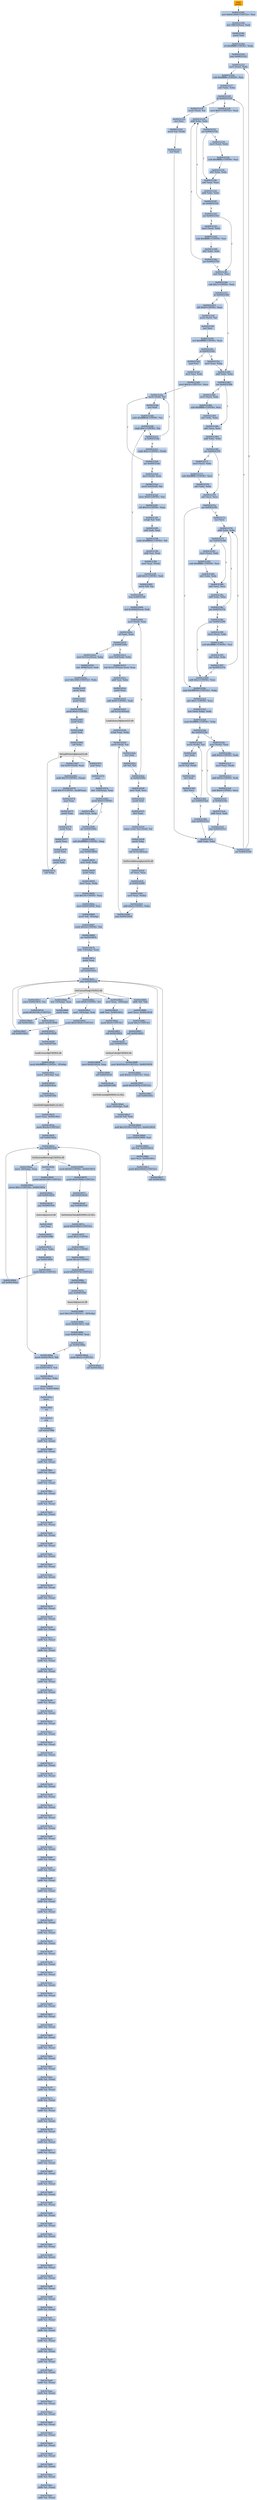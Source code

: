 digraph G {
node[shape=rectangle,style=filled,fillcolor=lightsteelblue,color=lightsteelblue]
bgcolor="transparent"
a0x00432300pusha_[label="start\npusha ",color="lightgrey",fillcolor="orange"];
a0x00432301movl_0x412000UINT32_esi[label="0x00432301\nmovl $0x412000<UINT32>, %esi"];
a0x00432306leal__69632esi__edi[label="0x00432306\nleal -69632(%esi), %edi"];
a0x0043230cpushl_edi[label="0x0043230c\npushl %edi"];
a0x0043230dorl_0xffffffffUINT8_ebp[label="0x0043230d\norl $0xffffffff<UINT8>, %ebp"];
a0x00432310jmp_0x00432322[label="0x00432310\njmp 0x00432322"];
a0x00432322movl_esi__ebx[label="0x00432322\nmovl (%esi), %ebx"];
a0x00432324subl_0xfffffffcUINT8_esi[label="0x00432324\nsubl $0xfffffffc<UINT8>, %esi"];
a0x00432327adcl_ebx_ebx[label="0x00432327\nadcl %ebx, %ebx"];
a0x00432329jb_0x00432318[label="0x00432329\njb 0x00432318"];
a0x00432318movb_esi__al[label="0x00432318\nmovb (%esi), %al"];
a0x0043231aincl_esi[label="0x0043231a\nincl %esi"];
a0x0043231bmovb_al_edi_[label="0x0043231b\nmovb %al, (%edi)"];
a0x0043231dincl_edi[label="0x0043231d\nincl %edi"];
a0x0043231eaddl_ebx_ebx[label="0x0043231e\naddl %ebx, %ebx"];
a0x00432320jne_0x00432329[label="0x00432320\njne 0x00432329"];
a0x0043232bmovl_0x1UINT32_eax[label="0x0043232b\nmovl $0x1<UINT32>, %eax"];
a0x00432330addl_ebx_ebx[label="0x00432330\naddl %ebx, %ebx"];
a0x00432332jne_0x0043233b[label="0x00432332\njne 0x0043233b"];
a0x0043233badcl_eax_eax[label="0x0043233b\nadcl %eax, %eax"];
a0x0043233daddl_ebx_ebx[label="0x0043233d\naddl %ebx, %ebx"];
a0x0043233fjae_0x00432330[label="0x0043233f\njae 0x00432330"];
a0x00432341jne_0x0043234c[label="0x00432341\njne 0x0043234c"];
a0x0043234cxorl_ecx_ecx[label="0x0043234c\nxorl %ecx, %ecx"];
a0x0043234esubl_0x3UINT8_eax[label="0x0043234e\nsubl $0x3<UINT8>, %eax"];
a0x00432351jb_0x00432360[label="0x00432351\njb 0x00432360"];
a0x00432360addl_ebx_ebx[label="0x00432360\naddl %ebx, %ebx"];
a0x00432362jne_0x0043236b[label="0x00432362\njne 0x0043236b"];
a0x0043236badcl_ecx_ecx[label="0x0043236b\nadcl %ecx, %ecx"];
a0x0043236daddl_ebx_ebx[label="0x0043236d\naddl %ebx, %ebx"];
a0x0043236fjne_0x00432378[label="0x0043236f\njne 0x00432378"];
a0x00432378adcl_ecx_ecx[label="0x00432378\nadcl %ecx, %ecx"];
a0x0043237ajne_0x0043239c[label="0x0043237a\njne 0x0043239c"];
a0x0043237cincl_ecx[label="0x0043237c\nincl %ecx"];
a0x0043237daddl_ebx_ebx[label="0x0043237d\naddl %ebx, %ebx"];
a0x0043237fjne_0x00432388[label="0x0043237f\njne 0x00432388"];
a0x00432388adcl_ecx_ecx[label="0x00432388\nadcl %ecx, %ecx"];
a0x0043238aaddl_ebx_ebx[label="0x0043238a\naddl %ebx, %ebx"];
a0x0043238cjae_0x0043237d[label="0x0043238c\njae 0x0043237d"];
a0x0043238ejne_0x00432399[label="0x0043238e\njne 0x00432399"];
a0x00432399addl_0x2UINT8_ecx[label="0x00432399\naddl $0x2<UINT8>, %ecx"];
a0x0043239ccmpl_0xfffff300UINT32_ebp[label="0x0043239c\ncmpl $0xfffff300<UINT32>, %ebp"];
a0x004323a2adcl_0x1UINT8_ecx[label="0x004323a2\nadcl $0x1<UINT8>, %ecx"];
a0x004323a5leal_ediebp__edx[label="0x004323a5\nleal (%edi,%ebp), %edx"];
a0x004323a8cmpl_0xfffffffcUINT8_ebp[label="0x004323a8\ncmpl $0xfffffffc<UINT8>, %ebp"];
a0x004323abjbe_0x004323bc[label="0x004323ab\njbe 0x004323bc"];
a0x004323admovb_edx__al[label="0x004323ad\nmovb (%edx), %al"];
a0x004323afincl_edx[label="0x004323af\nincl %edx"];
a0x004323b0movb_al_edi_[label="0x004323b0\nmovb %al, (%edi)"];
a0x004323b2incl_edi[label="0x004323b2\nincl %edi"];
a0x004323b3decl_ecx[label="0x004323b3\ndecl %ecx"];
a0x004323b4jne_0x004323ad[label="0x004323b4\njne 0x004323ad"];
a0x004323b6jmp_0x0043231e[label="0x004323b6\njmp 0x0043231e"];
a0x00432353shll_0x8UINT8_eax[label="0x00432353\nshll $0x8<UINT8>, %eax"];
a0x00432356movb_esi__al[label="0x00432356\nmovb (%esi), %al"];
a0x00432358incl_esi[label="0x00432358\nincl %esi"];
a0x00432359xorl_0xffffffffUINT8_eax[label="0x00432359\nxorl $0xffffffff<UINT8>, %eax"];
a0x0043235cje_0x004323d2[label="0x0043235c\nje 0x004323d2"];
a0x0043235emovl_eax_ebp[label="0x0043235e\nmovl %eax, %ebp"];
a0x004323bcmovl_edx__eax[label="0x004323bc\nmovl (%edx), %eax"];
a0x004323beaddl_0x4UINT8_edx[label="0x004323be\naddl $0x4<UINT8>, %edx"];
a0x004323c1movl_eax_edi_[label="0x004323c1\nmovl %eax, (%edi)"];
a0x004323c3addl_0x4UINT8_edi[label="0x004323c3\naddl $0x4<UINT8>, %edi"];
a0x004323c6subl_0x4UINT8_ecx[label="0x004323c6\nsubl $0x4<UINT8>, %ecx"];
a0x004323c9ja_0x004323bc[label="0x004323c9\nja 0x004323bc"];
a0x004323cbaddl_ecx_edi[label="0x004323cb\naddl %ecx, %edi"];
a0x004323cdjmp_0x0043231e[label="0x004323cd\njmp 0x0043231e"];
a0x00432343movl_esi__ebx[label="0x00432343\nmovl (%esi), %ebx"];
a0x00432345subl_0xfffffffcUINT8_esi[label="0x00432345\nsubl $0xfffffffc<UINT8>, %esi"];
a0x00432348adcl_ebx_ebx[label="0x00432348\nadcl %ebx, %ebx"];
a0x0043234ajae_0x00432330[label="0x0043234a\njae 0x00432330"];
a0x00432334movl_esi__ebx[label="0x00432334\nmovl (%esi), %ebx"];
a0x00432336subl_0xfffffffcUINT8_esi[label="0x00432336\nsubl $0xfffffffc<UINT8>, %esi"];
a0x00432339adcl_ebx_ebx[label="0x00432339\nadcl %ebx, %ebx"];
a0x00432364movl_esi__ebx[label="0x00432364\nmovl (%esi), %ebx"];
a0x00432366subl_0xfffffffcUINT8_esi[label="0x00432366\nsubl $0xfffffffc<UINT8>, %esi"];
a0x00432369adcl_ebx_ebx[label="0x00432369\nadcl %ebx, %ebx"];
a0x00432371movl_esi__ebx[label="0x00432371\nmovl (%esi), %ebx"];
a0x00432373subl_0xfffffffcUINT8_esi[label="0x00432373\nsubl $0xfffffffc<UINT8>, %esi"];
a0x00432376adcl_ebx_ebx[label="0x00432376\nadcl %ebx, %ebx"];
a0x00432381movl_esi__ebx[label="0x00432381\nmovl (%esi), %ebx"];
a0x00432383subl_0xfffffffcUINT8_esi[label="0x00432383\nsubl $0xfffffffc<UINT8>, %esi"];
a0x00432386adcl_ebx_ebx[label="0x00432386\nadcl %ebx, %ebx"];
a0x00432390movl_esi__ebx[label="0x00432390\nmovl (%esi), %ebx"];
a0x00432392subl_0xfffffffcUINT8_esi[label="0x00432392\nsubl $0xfffffffc<UINT8>, %esi"];
a0x00432395adcl_ebx_ebx[label="0x00432395\nadcl %ebx, %ebx"];
a0x00432397jae_0x0043237d[label="0x00432397\njae 0x0043237d"];
a0x004323d2popl_esi[label="0x004323d2\npopl %esi"];
a0x004323d3movl_esi_edi[label="0x004323d3\nmovl %esi, %edi"];
a0x004323d5movl_0x2eUINT32_ecx[label="0x004323d5\nmovl $0x2e<UINT32>, %ecx"];
a0x004323damovb_edi__al[label="0x004323da\nmovb (%edi), %al"];
a0x004323dcincl_edi[label="0x004323dc\nincl %edi"];
a0x004323ddsubb_0xffffffe8UINT8_al[label="0x004323dd\nsubb $0xffffffe8<UINT8>, %al"];
a0x004323dfcmpb_0x1UINT8_al[label="0x004323df\ncmpb $0x1<UINT8>, %al"];
a0x004323e1ja_0x004323da[label="0x004323e1\nja 0x004323da"];
a0x004323e3cmpb_0x1UINT8_edi_[label="0x004323e3\ncmpb $0x1<UINT8>, (%edi)"];
a0x004323e6jne_0x004323da[label="0x004323e6\njne 0x004323da"];
a0x004323e8movl_edi__eax[label="0x004323e8\nmovl (%edi), %eax"];
a0x004323eamovb_0x4edi__bl[label="0x004323ea\nmovb 0x4(%edi), %bl"];
a0x004323edshrw_0x8UINT8_ax[label="0x004323ed\nshrw $0x8<UINT8>, %ax"];
a0x004323f1roll_0x10UINT8_eax[label="0x004323f1\nroll $0x10<UINT8>, %eax"];
a0x004323f4xchgb_al_ah[label="0x004323f4\nxchgb %al, %ah"];
a0x004323f6subl_edi_eax[label="0x004323f6\nsubl %edi, %eax"];
a0x004323f8subb_0xffffffe8UINT8_bl[label="0x004323f8\nsubb $0xffffffe8<UINT8>, %bl"];
a0x004323fbaddl_esi_eax[label="0x004323fb\naddl %esi, %eax"];
a0x004323fdmovl_eax_edi_[label="0x004323fd\nmovl %eax, (%edi)"];
a0x004323ffaddl_0x5UINT8_edi[label="0x004323ff\naddl $0x5<UINT8>, %edi"];
a0x00432402movb_bl_al[label="0x00432402\nmovb %bl, %al"];
a0x00432404loop_0x004323df[label="0x00432404\nloop 0x004323df"];
a0x00432406leal_0x30000esi__edi[label="0x00432406\nleal 0x30000(%esi), %edi"];
a0x0043240cmovl_edi__eax[label="0x0043240c\nmovl (%edi), %eax"];
a0x0043240eorl_eax_eax[label="0x0043240e\norl %eax, %eax"];
a0x00432410je_0x0043244e[label="0x00432410\nje 0x0043244e"];
a0x00432412movl_0x4edi__ebx[label="0x00432412\nmovl 0x4(%edi), %ebx"];
a0x00432415leal_0x33c74eaxesi__eax[label="0x00432415\nleal 0x33c74(%eax,%esi), %eax"];
a0x0043241caddl_esi_ebx[label="0x0043241c\naddl %esi, %ebx"];
a0x0043241epushl_eax[label="0x0043241e\npushl %eax"];
a0x0043241faddl_0x8UINT8_edi[label="0x0043241f\naddl $0x8<UINT8>, %edi"];
a0x00432422call_0x33cc4esi_[label="0x00432422\ncall 0x33cc4(%esi)"];
LoadLibraryA_kernel32_dll[label="LoadLibraryA@kernel32.dll",color="lightgrey",fillcolor="lightgrey"];
a0x00432428xchgl_eax_ebp[label="0x00432428\nxchgl %eax, %ebp"];
a0x00432429movb_edi__al[label="0x00432429\nmovb (%edi), %al"];
a0x0043242bincl_edi[label="0x0043242b\nincl %edi"];
a0x0043242corb_al_al[label="0x0043242c\norb %al, %al"];
a0x0043242eje_0x0043240c[label="0x0043242e\nje 0x0043240c"];
a0x00432430movl_edi_ecx[label="0x00432430\nmovl %edi, %ecx"];
a0x00432432pushl_edi[label="0x00432432\npushl %edi"];
a0x00432433decl_eax[label="0x00432433\ndecl %eax"];
a0x00432434repnz_scasb_es_edi__al[label="0x00432434\nrepnz scasb %es:(%edi), %al"];
a0x00432436pushl_ebp[label="0x00432436\npushl %ebp"];
a0x00432437call_0x33cc8esi_[label="0x00432437\ncall 0x33cc8(%esi)"];
GetProcAddress_kernel32_dll[label="GetProcAddress@kernel32.dll",color="lightgrey",fillcolor="lightgrey"];
a0x0043243dorl_eax_eax[label="0x0043243d\norl %eax, %eax"];
a0x0043243fje_0x00432448[label="0x0043243f\nje 0x00432448"];
a0x00432441movl_eax_ebx_[label="0x00432441\nmovl %eax, (%ebx)"];
a0x00432443addl_0x4UINT8_ebx[label="0x00432443\naddl $0x4<UINT8>, %ebx"];
a0x00432446jmp_0x00432429[label="0x00432446\njmp 0x00432429"];
a0x0043244emovl_0x33cccesi__ebp[label="0x0043244e\nmovl 0x33ccc(%esi), %ebp"];
a0x00432454leal__4096esi__edi[label="0x00432454\nleal -4096(%esi), %edi"];
a0x0043245amovl_0x1000UINT32_ebx[label="0x0043245a\nmovl $0x1000<UINT32>, %ebx"];
a0x0043245fpushl_eax[label="0x0043245f\npushl %eax"];
a0x00432460pushl_esp[label="0x00432460\npushl %esp"];
a0x00432461pushl_0x4UINT8[label="0x00432461\npushl $0x4<UINT8>"];
a0x00432463pushl_ebx[label="0x00432463\npushl %ebx"];
a0x00432464pushl_edi[label="0x00432464\npushl %edi"];
a0x00432465call_ebp[label="0x00432465\ncall %ebp"];
VirtualProtect_kernel32_dll[label="VirtualProtect@kernel32.dll",color="lightgrey",fillcolor="lightgrey"];
a0x00432467leal_0x207edi__eax[label="0x00432467\nleal 0x207(%edi), %eax"];
a0x0043246dandb_0x7fUINT8_eax_[label="0x0043246d\nandb $0x7f<UINT8>, (%eax)"];
a0x00432470andb_0x7fUINT8_0x28eax_[label="0x00432470\nandb $0x7f<UINT8>, 0x28(%eax)"];
a0x00432474popl_eax[label="0x00432474\npopl %eax"];
a0x00432475pushl_eax[label="0x00432475\npushl %eax"];
a0x00432476pushl_esp[label="0x00432476\npushl %esp"];
a0x00432477pushl_eax[label="0x00432477\npushl %eax"];
a0x00432478pushl_ebx[label="0x00432478\npushl %ebx"];
a0x00432479pushl_edi[label="0x00432479\npushl %edi"];
a0x0043247acall_ebp[label="0x0043247a\ncall %ebp"];
a0x0043247cpopl_eax[label="0x0043247c\npopl %eax"];
a0x0043247dpopa_[label="0x0043247d\npopa "];
a0x0043247eleal__128esp__eax[label="0x0043247e\nleal -128(%esp), %eax"];
a0x00432482pushl_0x0UINT8[label="0x00432482\npushl $0x0<UINT8>"];
a0x00432484cmpl_eax_esp[label="0x00432484\ncmpl %eax, %esp"];
a0x00432486jne_0x00432482[label="0x00432486\njne 0x00432482"];
a0x00432488subl_0xffffff80UINT8_esp[label="0x00432488\nsubl $0xffffff80<UINT8>, %esp"];
a0x0043248bjmp_0x00418856[label="0x0043248b\njmp 0x00418856"];
a0x00418856movl_edi_edi[label="0x00418856\nmovl %edi, %edi"];
a0x00418858pushl_ebp[label="0x00418858\npushl %ebp"];
a0x00418859movl_esp_ebp[label="0x00418859\nmovl %esp, %ebp"];
a0x0041885bsubl_0x18UINT8_esp[label="0x0041885b\nsubl $0x18<UINT8>, %esp"];
a0x0041885emovl_0x00419000_esi[label="0x0041885e\nmovl 0x00419000, %esi"];
a0x00418864movb_dl__4ebp_[label="0x00418864\nmovb %dl, -4(%ebp)"];
a0x00418867testb_0x5dUINT8_al[label="0x00418867\ntestb $0x5d<UINT8>, %al"];
a0x00418869jne_0x0041887b[label="0x00418869\njne 0x0041887b"];
a0x0041887bleal__12ebp__eax[label="0x0041887b\nleal -12(%ebp), %eax"];
a0x0041887epushl_eax[label="0x0041887e\npushl %eax"];
a0x0041887fcall_0x00418d1c[label="0x0041887f\ncall 0x00418d1c"];
a0x00418d1cjmp_0x00401038[label="0x00418d1c\njmp 0x00401038"];
GetCursorPos_USER32_dll[label="GetCursorPos@USER32.dll",color="lightgrey",fillcolor="lightgrey"];
a0x00418884addb_bl_dh[label="0x00418884\naddb %bl, %dh"];
a0x00418886movl_ecx_0x00419018[label="0x00418886\nmovl %ecx, 0x00419018"];
a0x0041888cpushl_0x3UINT32[label="0x0041888c\npushl $0x3<UINT32>"];
a0x00418891call_0x00418d22[label="0x00418891\ncall 0x00418d22"];
a0x00418d22jmp_0x00401034[label="0x00418d22\njmp 0x00401034"];
GetSysColor_USER32_dll[label="GetSysColor@USER32.dll",color="lightgrey",fillcolor="lightgrey"];
a0x00418896movl_0x00419018_eax[label="0x00418896\nmovl 0x00419018, %eax"];
a0x0041889bcall_0x00418ce6[label="0x0041889b\ncall 0x00418ce6"];
a0x00418ce6jmp_0x00401008[label="0x00418ce6\njmp 0x00401008"];
GetTickCount_KERNEL32_DLL[label="GetTickCount@KERNEL32.DLL",color="lightgrey",fillcolor="lightgrey"];
a0x004188a0movl__16ebp__edi[label="0x004188a0\nmovl -16(%ebp), %edi"];
a0x004188a3movsbl_dl_edi[label="0x004188a3\nmovsbl %dl, %edi"];
a0x004188a6andl_0x1f5238UINT32_0x00419018[label="0x004188a6\nandl $0x1f5238<UINT32>, 0x00419018"];
a0x004188b0movl_0x00419000_esi[label="0x004188b0\nmovl 0x00419000, %esi"];
a0x004188b6orb_al_0x00419014[label="0x004188b6\norb %al, 0x00419014"];
a0x004188bcmovl_ecx_0x0041901c[label="0x004188bc\nmovl %ecx, 0x0041901c"];
a0x004188c2pushl_0x419020UINT32[label="0x004188c2\npushl $0x419020<UINT32>"];
a0x004188c7call_0x00418d1c[label="0x004188c7\ncall 0x00418d1c"];
a0x004188ccxorb_0x8UINT8_cl[label="0x004188cc\nxorb $0x8<UINT8>, %cl"];
a0x004188cfmovl__16ebp__edi[label="0x004188cf\nmovl -16(%ebp), %edi"];
a0x004188d2pushl_0x419028UINT32[label="0x004188d2\npushl $0x419028<UINT32>"];
a0x004188d7call_0x00418d1c[label="0x004188d7\ncall 0x00418d1c"];
a0x004188dcleal__12ebp__eax[label="0x004188dc\nleal -12(%ebp), %eax"];
a0x004188dfpushl_eax[label="0x004188df\npushl %eax"];
a0x004188e0call_0x00418d1c[label="0x004188e0\ncall 0x00418d1c"];
a0x004188e5movl_eax__20ebp_[label="0x004188e5\nmovl %eax, -20(%ebp)"];
a0x004188e8addl_esi_0x0041901c[label="0x004188e8\naddl %esi, 0x0041901c"];
a0x004188eepushl_0x9UINT32[label="0x004188ee\npushl $0x9<UINT32>"];
a0x004188f3call_0x00418d22[label="0x004188f3\ncall 0x00418d22"];
a0x004188f8movl_0x93dcc0UINT32_0x00419030[label="0x004188f8\nmovl $0x93dcc0<UINT32>, 0x00419030"];
a0x00418902andl_0x2ecUINT32_eax[label="0x00418902\nandl $0x2ec<UINT32>, %eax"];
a0x00418907pushl_0x419034UINT32[label="0x00418907\npushl $0x419034<UINT32>"];
a0x0041890ccall_0x00418d1c[label="0x0041890c\ncall 0x00418d1c"];
a0x00418911xorw_0x0041903c_si[label="0x00418911\nxorw 0x0041903c, %si"];
a0x00418918pushl_0x40104cUINT32[label="0x00418918\npushl $0x40104c<UINT32>"];
a0x0041891dpushl_0x00419040[label="0x0041891d\npushl 0x00419040"];
a0x00418923call_0x00418d28[label="0x00418923\ncall 0x00418d28"];
a0x00418d28jmp_0x0040102c[label="0x00418d28\njmp 0x0040102c"];
LoadCursorA_USER32_dll[label="LoadCursorA@USER32.dll",color="lightgrey",fillcolor="lightgrey"];
a0x00418928movb_0xffffff90UINT8__3ebp_[label="0x00418928\nmovb $0xffffff90<UINT8>, -3(%ebp)"];
a0x0041892cmovw__24ebp__ax[label="0x0041892c\nmovw -24(%ebp), %ax"];
a0x00418930call_0x00418cec[label="0x00418930\ncall 0x00418cec"];
a0x00418cecjmp_0x0040100c[label="0x00418cec\njmp 0x0040100c"];
GetOEMCP_KERNEL32_DLL[label="GetOEMCP@KERNEL32.DLL",color="lightgrey",fillcolor="lightgrey"];
a0x00418935movl_eax_0x0041901c[label="0x00418935\nmovl %eax, 0x0041901c"];
a0x0041893apushl_0x2bUINT32[label="0x0041893a\npushl $0x2b<UINT32>"];
a0x0041893fcall_0x00418d2e[label="0x0041893f\ncall 0x00418d2e"];
a0x00418d2ejmp_0x00401030[label="0x00418d2e\njmp 0x00401030"];
GetSystemMetrics_USER32_dll[label="GetSystemMetrics@USER32.dll",color="lightgrey",fillcolor="lightgrey"];
a0x00418944nop_[label="0x00418944\nnop "];
a0x00418945pushl_0x401060UINT32[label="0x00418945\npushl $0x401060<UINT32>"];
a0x0041894acall_0x00418d34[label="0x0041894a\ncall 0x00418d34"];
a0x00418d34jmp_0x00401044[label="0x00418d34\njmp 0x00401044"];
remove_msvcrt_dll[label="remove@msvcrt.dll",color="lightgrey",fillcolor="lightgrey"];
a0x0041894fincl_eax[label="0x0041894f\nincl %eax"];
a0x00418950jne_0x0041898f[label="0x00418950\njne 0x0041898f"];
a0x00418952testl_ecx_ebx[label="0x00418952\ntestl %ecx, %ebx"];
a0x00418954jns_0x0041895f[label="0x00418954\njns 0x0041895f"];
a0x0041895fpushl_0x4eUINT32[label="0x0041895f\npushl $0x4e<UINT32>"];
a0x00418964call_0x00418d2e[label="0x00418964\ncall 0x00418d2e"];
a0x00418969movb_0x44UINT8_0x00419014[label="0x00418969\nmovb $0x44<UINT8>, 0x00419014"];
a0x00418970pushl_0x419044UINT32[label="0x00418970\npushl $0x419044<UINT32>"];
a0x00418975call_0x00418ce0[label="0x00418975\ncall 0x00418ce0"];
a0x00418ce0jmp_0x00401018[label="0x00418ce0\njmp 0x00401018"];
GetSystemTime_KERNEL32_DLL[label="GetSystemTime@KERNEL32.DLL",color="lightgrey",fillcolor="lightgrey"];
a0x0041897apushl_0x4189d5UINT32[label="0x0041897a\npushl $0x4189d5<UINT32>"];
a0x0041897fpushl_0x1UINT8[label="0x0041897f\npushl $0x1<UINT8>"];
a0x00418981pushl_0x1UINT8[label="0x00418981\npushl $0x1<UINT8>"];
a0x00418983pushl_0x30UINT8[label="0x00418983\npushl $0x30<UINT8>"];
a0x00418985pushl_0x401074UINT32[label="0x00418985\npushl $0x401074<UINT32>"];
a0x0041898acall_0x00418d3a[label="0x0041898a\ncall 0x00418d3a"];
a0x00418d3ajmp_0x00401040[label="0x00418d3a\njmp 0x00401040"];
bsearch_msvcrt_dll[label="bsearch@msvcrt.dll",color="lightgrey",fillcolor="lightgrey"];
a0x0041898fmovl_0x334UINT32__20ebp_[label="0x0041898f\nmovl $0x334<UINT32>, -20(%ebp)"];
a0x00418996movb_0x00419015_dl[label="0x00418996\nmovb 0x00419015, %dl"];
a0x0041899ccmpl_0x00419040_eax[label="0x0041899c\ncmpl 0x00419040, %eax"];
a0x004189a2jne_0x004189ba[label="0x004189a2\njne 0x004189ba"];
a0x004189a4pushl_0x5cUINT32[label="0x004189a4\npushl $0x5c<UINT32>"];
a0x004189bamovb_0x00419014_dl[label="0x004189ba\nmovb 0x00419014, %dl"];
a0x004189c0orb_0x00419014_ch[label="0x004189c0\norb 0x00419014, %ch"];
a0x004189c6movl__16ebp__ebx[label="0x004189c6\nmovl -16(%ebp), %ebx"];
a0x004189c9movl_eax_0x00419000[label="0x004189c9\nmovl %eax, 0x00419000"];
a0x004189celeave_[label="0x004189ce\nleave "];
a0x004189cfret[label="0x004189cf\nret"];
a0x7c8000c0nop_[label="0x7c8000c0\nnop "];
a0x7c8000c1call_0x63d7f9f4[label="0x7c8000c1\ncall 0x63d7f9f4"];
a0x63d7f9f4addb_al_eax_[label="0x63d7f9f4\naddb %al, (%eax)"];
a0x63d7f9f6addb_al_eax_[label="0x63d7f9f6\naddb %al, (%eax)"];
a0x63d7f9f8addb_al_eax_[label="0x63d7f9f8\naddb %al, (%eax)"];
a0x63d7f9faaddb_al_eax_[label="0x63d7f9fa\naddb %al, (%eax)"];
a0x63d7f9fcaddb_al_eax_[label="0x63d7f9fc\naddb %al, (%eax)"];
a0x63d7f9feaddb_al_eax_[label="0x63d7f9fe\naddb %al, (%eax)"];
a0x63d7fa00addb_al_eax_[label="0x63d7fa00\naddb %al, (%eax)"];
a0x63d7fa02addb_al_eax_[label="0x63d7fa02\naddb %al, (%eax)"];
a0x63d7fa04addb_al_eax_[label="0x63d7fa04\naddb %al, (%eax)"];
a0x63d7fa06addb_al_eax_[label="0x63d7fa06\naddb %al, (%eax)"];
a0x63d7fa08addb_al_eax_[label="0x63d7fa08\naddb %al, (%eax)"];
a0x63d7fa0aaddb_al_eax_[label="0x63d7fa0a\naddb %al, (%eax)"];
a0x63d7fa0caddb_al_eax_[label="0x63d7fa0c\naddb %al, (%eax)"];
a0x63d7fa0eaddb_al_eax_[label="0x63d7fa0e\naddb %al, (%eax)"];
a0x63d7fa10addb_al_eax_[label="0x63d7fa10\naddb %al, (%eax)"];
a0x63d7fa12addb_al_eax_[label="0x63d7fa12\naddb %al, (%eax)"];
a0x63d7fa14addb_al_eax_[label="0x63d7fa14\naddb %al, (%eax)"];
a0x63d7fa16addb_al_eax_[label="0x63d7fa16\naddb %al, (%eax)"];
a0x63d7fa18addb_al_eax_[label="0x63d7fa18\naddb %al, (%eax)"];
a0x63d7fa1aaddb_al_eax_[label="0x63d7fa1a\naddb %al, (%eax)"];
a0x63d7fa1caddb_al_eax_[label="0x63d7fa1c\naddb %al, (%eax)"];
a0x63d7fa1eaddb_al_eax_[label="0x63d7fa1e\naddb %al, (%eax)"];
a0x63d7fa20addb_al_eax_[label="0x63d7fa20\naddb %al, (%eax)"];
a0x63d7fa22addb_al_eax_[label="0x63d7fa22\naddb %al, (%eax)"];
a0x63d7fa24addb_al_eax_[label="0x63d7fa24\naddb %al, (%eax)"];
a0x63d7fa26addb_al_eax_[label="0x63d7fa26\naddb %al, (%eax)"];
a0x63d7fa28addb_al_eax_[label="0x63d7fa28\naddb %al, (%eax)"];
a0x63d7fa2aaddb_al_eax_[label="0x63d7fa2a\naddb %al, (%eax)"];
a0x63d7fa2caddb_al_eax_[label="0x63d7fa2c\naddb %al, (%eax)"];
a0x63d7fa2eaddb_al_eax_[label="0x63d7fa2e\naddb %al, (%eax)"];
a0x63d7fa30addb_al_eax_[label="0x63d7fa30\naddb %al, (%eax)"];
a0x63d7fa32addb_al_eax_[label="0x63d7fa32\naddb %al, (%eax)"];
a0x63d7fa34addb_al_eax_[label="0x63d7fa34\naddb %al, (%eax)"];
a0x63d7fa36addb_al_eax_[label="0x63d7fa36\naddb %al, (%eax)"];
a0x63d7fa38addb_al_eax_[label="0x63d7fa38\naddb %al, (%eax)"];
a0x63d7fa3aaddb_al_eax_[label="0x63d7fa3a\naddb %al, (%eax)"];
a0x63d7fa3caddb_al_eax_[label="0x63d7fa3c\naddb %al, (%eax)"];
a0x63d7fa3eaddb_al_eax_[label="0x63d7fa3e\naddb %al, (%eax)"];
a0x63d7fa40addb_al_eax_[label="0x63d7fa40\naddb %al, (%eax)"];
a0x63d7fa42addb_al_eax_[label="0x63d7fa42\naddb %al, (%eax)"];
a0x63d7fa44addb_al_eax_[label="0x63d7fa44\naddb %al, (%eax)"];
a0x63d7fa46addb_al_eax_[label="0x63d7fa46\naddb %al, (%eax)"];
a0x63d7fa48addb_al_eax_[label="0x63d7fa48\naddb %al, (%eax)"];
a0x63d7fa4aaddb_al_eax_[label="0x63d7fa4a\naddb %al, (%eax)"];
a0x63d7fa4caddb_al_eax_[label="0x63d7fa4c\naddb %al, (%eax)"];
a0x63d7fa4eaddb_al_eax_[label="0x63d7fa4e\naddb %al, (%eax)"];
a0x63d7fa50addb_al_eax_[label="0x63d7fa50\naddb %al, (%eax)"];
a0x63d7fa52addb_al_eax_[label="0x63d7fa52\naddb %al, (%eax)"];
a0x63d7fa54addb_al_eax_[label="0x63d7fa54\naddb %al, (%eax)"];
a0x63d7fa56addb_al_eax_[label="0x63d7fa56\naddb %al, (%eax)"];
a0x63d7fa58addb_al_eax_[label="0x63d7fa58\naddb %al, (%eax)"];
a0x63d7fa5aaddb_al_eax_[label="0x63d7fa5a\naddb %al, (%eax)"];
a0x63d7fa5caddb_al_eax_[label="0x63d7fa5c\naddb %al, (%eax)"];
a0x63d7fa5eaddb_al_eax_[label="0x63d7fa5e\naddb %al, (%eax)"];
a0x63d7fa60addb_al_eax_[label="0x63d7fa60\naddb %al, (%eax)"];
a0x63d7fa62addb_al_eax_[label="0x63d7fa62\naddb %al, (%eax)"];
a0x63d7fa64addb_al_eax_[label="0x63d7fa64\naddb %al, (%eax)"];
a0x63d7fa66addb_al_eax_[label="0x63d7fa66\naddb %al, (%eax)"];
a0x63d7fa68addb_al_eax_[label="0x63d7fa68\naddb %al, (%eax)"];
a0x63d7fa6aaddb_al_eax_[label="0x63d7fa6a\naddb %al, (%eax)"];
a0x63d7fa6caddb_al_eax_[label="0x63d7fa6c\naddb %al, (%eax)"];
a0x63d7fa6eaddb_al_eax_[label="0x63d7fa6e\naddb %al, (%eax)"];
a0x63d7fa70addb_al_eax_[label="0x63d7fa70\naddb %al, (%eax)"];
a0x63d7fa72addb_al_eax_[label="0x63d7fa72\naddb %al, (%eax)"];
a0x63d7fa74addb_al_eax_[label="0x63d7fa74\naddb %al, (%eax)"];
a0x63d7fa76addb_al_eax_[label="0x63d7fa76\naddb %al, (%eax)"];
a0x63d7fa78addb_al_eax_[label="0x63d7fa78\naddb %al, (%eax)"];
a0x63d7fa7aaddb_al_eax_[label="0x63d7fa7a\naddb %al, (%eax)"];
a0x63d7fa7caddb_al_eax_[label="0x63d7fa7c\naddb %al, (%eax)"];
a0x63d7fa7eaddb_al_eax_[label="0x63d7fa7e\naddb %al, (%eax)"];
a0x63d7fa80addb_al_eax_[label="0x63d7fa80\naddb %al, (%eax)"];
a0x63d7fa82addb_al_eax_[label="0x63d7fa82\naddb %al, (%eax)"];
a0x63d7fa84addb_al_eax_[label="0x63d7fa84\naddb %al, (%eax)"];
a0x63d7fa86addb_al_eax_[label="0x63d7fa86\naddb %al, (%eax)"];
a0x63d7fa88addb_al_eax_[label="0x63d7fa88\naddb %al, (%eax)"];
a0x63d7fa8aaddb_al_eax_[label="0x63d7fa8a\naddb %al, (%eax)"];
a0x63d7fa8caddb_al_eax_[label="0x63d7fa8c\naddb %al, (%eax)"];
a0x63d7fa8eaddb_al_eax_[label="0x63d7fa8e\naddb %al, (%eax)"];
a0x63d7fa90addb_al_eax_[label="0x63d7fa90\naddb %al, (%eax)"];
a0x63d7fa92addb_al_eax_[label="0x63d7fa92\naddb %al, (%eax)"];
a0x63d7fa94addb_al_eax_[label="0x63d7fa94\naddb %al, (%eax)"];
a0x63d7fa96addb_al_eax_[label="0x63d7fa96\naddb %al, (%eax)"];
a0x63d7fa98addb_al_eax_[label="0x63d7fa98\naddb %al, (%eax)"];
a0x63d7fa9aaddb_al_eax_[label="0x63d7fa9a\naddb %al, (%eax)"];
a0x63d7fa9caddb_al_eax_[label="0x63d7fa9c\naddb %al, (%eax)"];
a0x63d7fa9eaddb_al_eax_[label="0x63d7fa9e\naddb %al, (%eax)"];
a0x63d7faa0addb_al_eax_[label="0x63d7faa0\naddb %al, (%eax)"];
a0x63d7faa2addb_al_eax_[label="0x63d7faa2\naddb %al, (%eax)"];
a0x63d7faa4addb_al_eax_[label="0x63d7faa4\naddb %al, (%eax)"];
a0x63d7faa6addb_al_eax_[label="0x63d7faa6\naddb %al, (%eax)"];
a0x63d7faa8addb_al_eax_[label="0x63d7faa8\naddb %al, (%eax)"];
a0x63d7faaaaddb_al_eax_[label="0x63d7faaa\naddb %al, (%eax)"];
a0x63d7faacaddb_al_eax_[label="0x63d7faac\naddb %al, (%eax)"];
a0x63d7faaeaddb_al_eax_[label="0x63d7faae\naddb %al, (%eax)"];
a0x63d7fab0addb_al_eax_[label="0x63d7fab0\naddb %al, (%eax)"];
a0x63d7fab2addb_al_eax_[label="0x63d7fab2\naddb %al, (%eax)"];
a0x63d7fab4addb_al_eax_[label="0x63d7fab4\naddb %al, (%eax)"];
a0x63d7fab6addb_al_eax_[label="0x63d7fab6\naddb %al, (%eax)"];
a0x63d7fab8addb_al_eax_[label="0x63d7fab8\naddb %al, (%eax)"];
a0x63d7fabaaddb_al_eax_[label="0x63d7faba\naddb %al, (%eax)"];
a0x63d7fabcaddb_al_eax_[label="0x63d7fabc\naddb %al, (%eax)"];
a0x63d7fabeaddb_al_eax_[label="0x63d7fabe\naddb %al, (%eax)"];
a0x004189a9call_0x00418d2e[label="0x004189a9\ncall 0x00418d2e"];
a0x004189aemovl__20ebp__eax[label="0x004189ae\nmovl -20(%ebp), %eax"];
a0x004189b1movw_0x1UINT16_0x0041903e[label="0x004189b1\nmovw $0x1<UINT16>, 0x0041903e"];
a0x00432300pusha_ -> a0x00432301movl_0x412000UINT32_esi [color="#000000"];
a0x00432301movl_0x412000UINT32_esi -> a0x00432306leal__69632esi__edi [color="#000000"];
a0x00432306leal__69632esi__edi -> a0x0043230cpushl_edi [color="#000000"];
a0x0043230cpushl_edi -> a0x0043230dorl_0xffffffffUINT8_ebp [color="#000000"];
a0x0043230dorl_0xffffffffUINT8_ebp -> a0x00432310jmp_0x00432322 [color="#000000"];
a0x00432310jmp_0x00432322 -> a0x00432322movl_esi__ebx [color="#000000"];
a0x00432322movl_esi__ebx -> a0x00432324subl_0xfffffffcUINT8_esi [color="#000000"];
a0x00432324subl_0xfffffffcUINT8_esi -> a0x00432327adcl_ebx_ebx [color="#000000"];
a0x00432327adcl_ebx_ebx -> a0x00432329jb_0x00432318 [color="#000000"];
a0x00432329jb_0x00432318 -> a0x00432318movb_esi__al [color="#000000",label="T"];
a0x00432318movb_esi__al -> a0x0043231aincl_esi [color="#000000"];
a0x0043231aincl_esi -> a0x0043231bmovb_al_edi_ [color="#000000"];
a0x0043231bmovb_al_edi_ -> a0x0043231dincl_edi [color="#000000"];
a0x0043231dincl_edi -> a0x0043231eaddl_ebx_ebx [color="#000000"];
a0x0043231eaddl_ebx_ebx -> a0x00432320jne_0x00432329 [color="#000000"];
a0x00432320jne_0x00432329 -> a0x00432329jb_0x00432318 [color="#000000",label="T"];
a0x00432329jb_0x00432318 -> a0x0043232bmovl_0x1UINT32_eax [color="#000000",label="F"];
a0x0043232bmovl_0x1UINT32_eax -> a0x00432330addl_ebx_ebx [color="#000000"];
a0x00432330addl_ebx_ebx -> a0x00432332jne_0x0043233b [color="#000000"];
a0x00432332jne_0x0043233b -> a0x0043233badcl_eax_eax [color="#000000",label="T"];
a0x0043233badcl_eax_eax -> a0x0043233daddl_ebx_ebx [color="#000000"];
a0x0043233daddl_ebx_ebx -> a0x0043233fjae_0x00432330 [color="#000000"];
a0x0043233fjae_0x00432330 -> a0x00432341jne_0x0043234c [color="#000000",label="F"];
a0x00432341jne_0x0043234c -> a0x0043234cxorl_ecx_ecx [color="#000000",label="T"];
a0x0043234cxorl_ecx_ecx -> a0x0043234esubl_0x3UINT8_eax [color="#000000"];
a0x0043234esubl_0x3UINT8_eax -> a0x00432351jb_0x00432360 [color="#000000"];
a0x00432351jb_0x00432360 -> a0x00432360addl_ebx_ebx [color="#000000",label="T"];
a0x00432360addl_ebx_ebx -> a0x00432362jne_0x0043236b [color="#000000"];
a0x00432362jne_0x0043236b -> a0x0043236badcl_ecx_ecx [color="#000000",label="T"];
a0x0043236badcl_ecx_ecx -> a0x0043236daddl_ebx_ebx [color="#000000"];
a0x0043236daddl_ebx_ebx -> a0x0043236fjne_0x00432378 [color="#000000"];
a0x0043236fjne_0x00432378 -> a0x00432378adcl_ecx_ecx [color="#000000",label="T"];
a0x00432378adcl_ecx_ecx -> a0x0043237ajne_0x0043239c [color="#000000"];
a0x0043237ajne_0x0043239c -> a0x0043237cincl_ecx [color="#000000",label="F"];
a0x0043237cincl_ecx -> a0x0043237daddl_ebx_ebx [color="#000000"];
a0x0043237daddl_ebx_ebx -> a0x0043237fjne_0x00432388 [color="#000000"];
a0x0043237fjne_0x00432388 -> a0x00432388adcl_ecx_ecx [color="#000000",label="T"];
a0x00432388adcl_ecx_ecx -> a0x0043238aaddl_ebx_ebx [color="#000000"];
a0x0043238aaddl_ebx_ebx -> a0x0043238cjae_0x0043237d [color="#000000"];
a0x0043238cjae_0x0043237d -> a0x0043237daddl_ebx_ebx [color="#000000",label="T"];
a0x0043238cjae_0x0043237d -> a0x0043238ejne_0x00432399 [color="#000000",label="F"];
a0x0043238ejne_0x00432399 -> a0x00432399addl_0x2UINT8_ecx [color="#000000",label="T"];
a0x00432399addl_0x2UINT8_ecx -> a0x0043239ccmpl_0xfffff300UINT32_ebp [color="#000000"];
a0x0043239ccmpl_0xfffff300UINT32_ebp -> a0x004323a2adcl_0x1UINT8_ecx [color="#000000"];
a0x004323a2adcl_0x1UINT8_ecx -> a0x004323a5leal_ediebp__edx [color="#000000"];
a0x004323a5leal_ediebp__edx -> a0x004323a8cmpl_0xfffffffcUINT8_ebp [color="#000000"];
a0x004323a8cmpl_0xfffffffcUINT8_ebp -> a0x004323abjbe_0x004323bc [color="#000000"];
a0x004323abjbe_0x004323bc -> a0x004323admovb_edx__al [color="#000000",label="F"];
a0x004323admovb_edx__al -> a0x004323afincl_edx [color="#000000"];
a0x004323afincl_edx -> a0x004323b0movb_al_edi_ [color="#000000"];
a0x004323b0movb_al_edi_ -> a0x004323b2incl_edi [color="#000000"];
a0x004323b2incl_edi -> a0x004323b3decl_ecx [color="#000000"];
a0x004323b3decl_ecx -> a0x004323b4jne_0x004323ad [color="#000000"];
a0x004323b4jne_0x004323ad -> a0x004323admovb_edx__al [color="#000000",label="T"];
a0x004323b4jne_0x004323ad -> a0x004323b6jmp_0x0043231e [color="#000000",label="F"];
a0x004323b6jmp_0x0043231e -> a0x0043231eaddl_ebx_ebx [color="#000000"];
a0x00432320jne_0x00432329 -> a0x00432322movl_esi__ebx [color="#000000",label="F"];
a0x00432351jb_0x00432360 -> a0x00432353shll_0x8UINT8_eax [color="#000000",label="F"];
a0x00432353shll_0x8UINT8_eax -> a0x00432356movb_esi__al [color="#000000"];
a0x00432356movb_esi__al -> a0x00432358incl_esi [color="#000000"];
a0x00432358incl_esi -> a0x00432359xorl_0xffffffffUINT8_eax [color="#000000"];
a0x00432359xorl_0xffffffffUINT8_eax -> a0x0043235cje_0x004323d2 [color="#000000"];
a0x0043235cje_0x004323d2 -> a0x0043235emovl_eax_ebp [color="#000000",label="F"];
a0x0043235emovl_eax_ebp -> a0x00432360addl_ebx_ebx [color="#000000"];
a0x0043237ajne_0x0043239c -> a0x0043239ccmpl_0xfffff300UINT32_ebp [color="#000000",label="T"];
a0x004323abjbe_0x004323bc -> a0x004323bcmovl_edx__eax [color="#000000",label="T"];
a0x004323bcmovl_edx__eax -> a0x004323beaddl_0x4UINT8_edx [color="#000000"];
a0x004323beaddl_0x4UINT8_edx -> a0x004323c1movl_eax_edi_ [color="#000000"];
a0x004323c1movl_eax_edi_ -> a0x004323c3addl_0x4UINT8_edi [color="#000000"];
a0x004323c3addl_0x4UINT8_edi -> a0x004323c6subl_0x4UINT8_ecx [color="#000000"];
a0x004323c6subl_0x4UINT8_ecx -> a0x004323c9ja_0x004323bc [color="#000000"];
a0x004323c9ja_0x004323bc -> a0x004323cbaddl_ecx_edi [color="#000000",label="F"];
a0x004323cbaddl_ecx_edi -> a0x004323cdjmp_0x0043231e [color="#000000"];
a0x004323cdjmp_0x0043231e -> a0x0043231eaddl_ebx_ebx [color="#000000"];
a0x00432341jne_0x0043234c -> a0x00432343movl_esi__ebx [color="#000000",label="F"];
a0x00432343movl_esi__ebx -> a0x00432345subl_0xfffffffcUINT8_esi [color="#000000"];
a0x00432345subl_0xfffffffcUINT8_esi -> a0x00432348adcl_ebx_ebx [color="#000000"];
a0x00432348adcl_ebx_ebx -> a0x0043234ajae_0x00432330 [color="#000000"];
a0x0043234ajae_0x00432330 -> a0x0043234cxorl_ecx_ecx [color="#000000",label="F"];
a0x00432332jne_0x0043233b -> a0x00432334movl_esi__ebx [color="#000000",label="F"];
a0x00432334movl_esi__ebx -> a0x00432336subl_0xfffffffcUINT8_esi [color="#000000"];
a0x00432336subl_0xfffffffcUINT8_esi -> a0x00432339adcl_ebx_ebx [color="#000000"];
a0x00432339adcl_ebx_ebx -> a0x0043233badcl_eax_eax [color="#000000"];
a0x00432362jne_0x0043236b -> a0x00432364movl_esi__ebx [color="#000000",label="F"];
a0x00432364movl_esi__ebx -> a0x00432366subl_0xfffffffcUINT8_esi [color="#000000"];
a0x00432366subl_0xfffffffcUINT8_esi -> a0x00432369adcl_ebx_ebx [color="#000000"];
a0x00432369adcl_ebx_ebx -> a0x0043236badcl_ecx_ecx [color="#000000"];
a0x0043236fjne_0x00432378 -> a0x00432371movl_esi__ebx [color="#000000",label="F"];
a0x00432371movl_esi__ebx -> a0x00432373subl_0xfffffffcUINT8_esi [color="#000000"];
a0x00432373subl_0xfffffffcUINT8_esi -> a0x00432376adcl_ebx_ebx [color="#000000"];
a0x00432376adcl_ebx_ebx -> a0x00432378adcl_ecx_ecx [color="#000000"];
a0x004323c9ja_0x004323bc -> a0x004323bcmovl_edx__eax [color="#000000",label="T"];
a0x0043237fjne_0x00432388 -> a0x00432381movl_esi__ebx [color="#000000",label="F"];
a0x00432381movl_esi__ebx -> a0x00432383subl_0xfffffffcUINT8_esi [color="#000000"];
a0x00432383subl_0xfffffffcUINT8_esi -> a0x00432386adcl_ebx_ebx [color="#000000"];
a0x00432386adcl_ebx_ebx -> a0x00432388adcl_ecx_ecx [color="#000000"];
a0x0043238ejne_0x00432399 -> a0x00432390movl_esi__ebx [color="#000000",label="F"];
a0x00432390movl_esi__ebx -> a0x00432392subl_0xfffffffcUINT8_esi [color="#000000"];
a0x00432392subl_0xfffffffcUINT8_esi -> a0x00432395adcl_ebx_ebx [color="#000000"];
a0x00432395adcl_ebx_ebx -> a0x00432397jae_0x0043237d [color="#000000"];
a0x00432397jae_0x0043237d -> a0x0043237daddl_ebx_ebx [color="#000000",label="T"];
a0x0043233fjae_0x00432330 -> a0x00432330addl_ebx_ebx [color="#000000",label="T"];
a0x0043234ajae_0x00432330 -> a0x00432330addl_ebx_ebx [color="#000000",label="T"];
a0x00432397jae_0x0043237d -> a0x00432399addl_0x2UINT8_ecx [color="#000000",label="F"];
a0x0043235cje_0x004323d2 -> a0x004323d2popl_esi [color="#000000",label="T"];
a0x004323d2popl_esi -> a0x004323d3movl_esi_edi [color="#000000"];
a0x004323d3movl_esi_edi -> a0x004323d5movl_0x2eUINT32_ecx [color="#000000"];
a0x004323d5movl_0x2eUINT32_ecx -> a0x004323damovb_edi__al [color="#000000"];
a0x004323damovb_edi__al -> a0x004323dcincl_edi [color="#000000"];
a0x004323dcincl_edi -> a0x004323ddsubb_0xffffffe8UINT8_al [color="#000000"];
a0x004323ddsubb_0xffffffe8UINT8_al -> a0x004323dfcmpb_0x1UINT8_al [color="#000000"];
a0x004323dfcmpb_0x1UINT8_al -> a0x004323e1ja_0x004323da [color="#000000"];
a0x004323e1ja_0x004323da -> a0x004323damovb_edi__al [color="#000000",label="T"];
a0x004323e1ja_0x004323da -> a0x004323e3cmpb_0x1UINT8_edi_ [color="#000000",label="F"];
a0x004323e3cmpb_0x1UINT8_edi_ -> a0x004323e6jne_0x004323da [color="#000000"];
a0x004323e6jne_0x004323da -> a0x004323e8movl_edi__eax [color="#000000",label="F"];
a0x004323e8movl_edi__eax -> a0x004323eamovb_0x4edi__bl [color="#000000"];
a0x004323eamovb_0x4edi__bl -> a0x004323edshrw_0x8UINT8_ax [color="#000000"];
a0x004323edshrw_0x8UINT8_ax -> a0x004323f1roll_0x10UINT8_eax [color="#000000"];
a0x004323f1roll_0x10UINT8_eax -> a0x004323f4xchgb_al_ah [color="#000000"];
a0x004323f4xchgb_al_ah -> a0x004323f6subl_edi_eax [color="#000000"];
a0x004323f6subl_edi_eax -> a0x004323f8subb_0xffffffe8UINT8_bl [color="#000000"];
a0x004323f8subb_0xffffffe8UINT8_bl -> a0x004323fbaddl_esi_eax [color="#000000"];
a0x004323fbaddl_esi_eax -> a0x004323fdmovl_eax_edi_ [color="#000000"];
a0x004323fdmovl_eax_edi_ -> a0x004323ffaddl_0x5UINT8_edi [color="#000000"];
a0x004323ffaddl_0x5UINT8_edi -> a0x00432402movb_bl_al [color="#000000"];
a0x00432402movb_bl_al -> a0x00432404loop_0x004323df [color="#000000"];
a0x00432404loop_0x004323df -> a0x004323dfcmpb_0x1UINT8_al [color="#000000",label="T"];
a0x004323e6jne_0x004323da -> a0x004323damovb_edi__al [color="#000000",label="T"];
a0x00432404loop_0x004323df -> a0x00432406leal_0x30000esi__edi [color="#000000",label="F"];
a0x00432406leal_0x30000esi__edi -> a0x0043240cmovl_edi__eax [color="#000000"];
a0x0043240cmovl_edi__eax -> a0x0043240eorl_eax_eax [color="#000000"];
a0x0043240eorl_eax_eax -> a0x00432410je_0x0043244e [color="#000000"];
a0x00432410je_0x0043244e -> a0x00432412movl_0x4edi__ebx [color="#000000",label="F"];
a0x00432412movl_0x4edi__ebx -> a0x00432415leal_0x33c74eaxesi__eax [color="#000000"];
a0x00432415leal_0x33c74eaxesi__eax -> a0x0043241caddl_esi_ebx [color="#000000"];
a0x0043241caddl_esi_ebx -> a0x0043241epushl_eax [color="#000000"];
a0x0043241epushl_eax -> a0x0043241faddl_0x8UINT8_edi [color="#000000"];
a0x0043241faddl_0x8UINT8_edi -> a0x00432422call_0x33cc4esi_ [color="#000000"];
a0x00432422call_0x33cc4esi_ -> LoadLibraryA_kernel32_dll [color="#000000"];
LoadLibraryA_kernel32_dll -> a0x00432428xchgl_eax_ebp [color="#000000"];
a0x00432428xchgl_eax_ebp -> a0x00432429movb_edi__al [color="#000000"];
a0x00432429movb_edi__al -> a0x0043242bincl_edi [color="#000000"];
a0x0043242bincl_edi -> a0x0043242corb_al_al [color="#000000"];
a0x0043242corb_al_al -> a0x0043242eje_0x0043240c [color="#000000"];
a0x0043242eje_0x0043240c -> a0x00432430movl_edi_ecx [color="#000000",label="F"];
a0x00432430movl_edi_ecx -> a0x00432432pushl_edi [color="#000000"];
a0x00432432pushl_edi -> a0x00432433decl_eax [color="#000000"];
a0x00432433decl_eax -> a0x00432434repnz_scasb_es_edi__al [color="#000000"];
a0x00432434repnz_scasb_es_edi__al -> a0x00432436pushl_ebp [color="#000000"];
a0x00432436pushl_ebp -> a0x00432437call_0x33cc8esi_ [color="#000000"];
a0x00432437call_0x33cc8esi_ -> GetProcAddress_kernel32_dll [color="#000000"];
GetProcAddress_kernel32_dll -> a0x0043243dorl_eax_eax [color="#000000"];
a0x0043243dorl_eax_eax -> a0x0043243fje_0x00432448 [color="#000000"];
a0x0043243fje_0x00432448 -> a0x00432441movl_eax_ebx_ [color="#000000",label="F"];
a0x00432441movl_eax_ebx_ -> a0x00432443addl_0x4UINT8_ebx [color="#000000"];
a0x00432443addl_0x4UINT8_ebx -> a0x00432446jmp_0x00432429 [color="#000000"];
a0x00432446jmp_0x00432429 -> a0x00432429movb_edi__al [color="#000000"];
a0x0043242eje_0x0043240c -> a0x0043240cmovl_edi__eax [color="#000000",label="T"];
a0x00432410je_0x0043244e -> a0x0043244emovl_0x33cccesi__ebp [color="#000000",label="T"];
a0x0043244emovl_0x33cccesi__ebp -> a0x00432454leal__4096esi__edi [color="#000000"];
a0x00432454leal__4096esi__edi -> a0x0043245amovl_0x1000UINT32_ebx [color="#000000"];
a0x0043245amovl_0x1000UINT32_ebx -> a0x0043245fpushl_eax [color="#000000"];
a0x0043245fpushl_eax -> a0x00432460pushl_esp [color="#000000"];
a0x00432460pushl_esp -> a0x00432461pushl_0x4UINT8 [color="#000000"];
a0x00432461pushl_0x4UINT8 -> a0x00432463pushl_ebx [color="#000000"];
a0x00432463pushl_ebx -> a0x00432464pushl_edi [color="#000000"];
a0x00432464pushl_edi -> a0x00432465call_ebp [color="#000000"];
a0x00432465call_ebp -> VirtualProtect_kernel32_dll [color="#000000"];
VirtualProtect_kernel32_dll -> a0x00432467leal_0x207edi__eax [color="#000000"];
a0x00432467leal_0x207edi__eax -> a0x0043246dandb_0x7fUINT8_eax_ [color="#000000"];
a0x0043246dandb_0x7fUINT8_eax_ -> a0x00432470andb_0x7fUINT8_0x28eax_ [color="#000000"];
a0x00432470andb_0x7fUINT8_0x28eax_ -> a0x00432474popl_eax [color="#000000"];
a0x00432474popl_eax -> a0x00432475pushl_eax [color="#000000"];
a0x00432475pushl_eax -> a0x00432476pushl_esp [color="#000000"];
a0x00432476pushl_esp -> a0x00432477pushl_eax [color="#000000"];
a0x00432477pushl_eax -> a0x00432478pushl_ebx [color="#000000"];
a0x00432478pushl_ebx -> a0x00432479pushl_edi [color="#000000"];
a0x00432479pushl_edi -> a0x0043247acall_ebp [color="#000000"];
a0x0043247acall_ebp -> VirtualProtect_kernel32_dll [color="#000000"];
VirtualProtect_kernel32_dll -> a0x0043247cpopl_eax [color="#000000"];
a0x0043247cpopl_eax -> a0x0043247dpopa_ [color="#000000"];
a0x0043247dpopa_ -> a0x0043247eleal__128esp__eax [color="#000000"];
a0x0043247eleal__128esp__eax -> a0x00432482pushl_0x0UINT8 [color="#000000"];
a0x00432482pushl_0x0UINT8 -> a0x00432484cmpl_eax_esp [color="#000000"];
a0x00432484cmpl_eax_esp -> a0x00432486jne_0x00432482 [color="#000000"];
a0x00432486jne_0x00432482 -> a0x00432482pushl_0x0UINT8 [color="#000000",label="T"];
a0x00432486jne_0x00432482 -> a0x00432488subl_0xffffff80UINT8_esp [color="#000000",label="F"];
a0x00432488subl_0xffffff80UINT8_esp -> a0x0043248bjmp_0x00418856 [color="#000000"];
a0x0043248bjmp_0x00418856 -> a0x00418856movl_edi_edi [color="#000000"];
a0x00418856movl_edi_edi -> a0x00418858pushl_ebp [color="#000000"];
a0x00418858pushl_ebp -> a0x00418859movl_esp_ebp [color="#000000"];
a0x00418859movl_esp_ebp -> a0x0041885bsubl_0x18UINT8_esp [color="#000000"];
a0x0041885bsubl_0x18UINT8_esp -> a0x0041885emovl_0x00419000_esi [color="#000000"];
a0x0041885emovl_0x00419000_esi -> a0x00418864movb_dl__4ebp_ [color="#000000"];
a0x00418864movb_dl__4ebp_ -> a0x00418867testb_0x5dUINT8_al [color="#000000"];
a0x00418867testb_0x5dUINT8_al -> a0x00418869jne_0x0041887b [color="#000000"];
a0x00418869jne_0x0041887b -> a0x0041887bleal__12ebp__eax [color="#000000",label="T"];
a0x0041887bleal__12ebp__eax -> a0x0041887epushl_eax [color="#000000"];
a0x0041887epushl_eax -> a0x0041887fcall_0x00418d1c [color="#000000"];
a0x0041887fcall_0x00418d1c -> a0x00418d1cjmp_0x00401038 [color="#000000"];
a0x00418d1cjmp_0x00401038 -> GetCursorPos_USER32_dll [color="#000000"];
GetCursorPos_USER32_dll -> a0x00418884addb_bl_dh [color="#000000"];
a0x00418884addb_bl_dh -> a0x00418886movl_ecx_0x00419018 [color="#000000"];
a0x00418886movl_ecx_0x00419018 -> a0x0041888cpushl_0x3UINT32 [color="#000000"];
a0x0041888cpushl_0x3UINT32 -> a0x00418891call_0x00418d22 [color="#000000"];
a0x00418891call_0x00418d22 -> a0x00418d22jmp_0x00401034 [color="#000000"];
a0x00418d22jmp_0x00401034 -> GetSysColor_USER32_dll [color="#000000"];
GetSysColor_USER32_dll -> a0x00418896movl_0x00419018_eax [color="#000000"];
a0x00418896movl_0x00419018_eax -> a0x0041889bcall_0x00418ce6 [color="#000000"];
a0x0041889bcall_0x00418ce6 -> a0x00418ce6jmp_0x00401008 [color="#000000"];
a0x00418ce6jmp_0x00401008 -> GetTickCount_KERNEL32_DLL [color="#000000"];
GetTickCount_KERNEL32_DLL -> a0x004188a0movl__16ebp__edi [color="#000000"];
a0x004188a0movl__16ebp__edi -> a0x004188a3movsbl_dl_edi [color="#000000"];
a0x004188a3movsbl_dl_edi -> a0x004188a6andl_0x1f5238UINT32_0x00419018 [color="#000000"];
a0x004188a6andl_0x1f5238UINT32_0x00419018 -> a0x004188b0movl_0x00419000_esi [color="#000000"];
a0x004188b0movl_0x00419000_esi -> a0x004188b6orb_al_0x00419014 [color="#000000"];
a0x004188b6orb_al_0x00419014 -> a0x004188bcmovl_ecx_0x0041901c [color="#000000"];
a0x004188bcmovl_ecx_0x0041901c -> a0x004188c2pushl_0x419020UINT32 [color="#000000"];
a0x004188c2pushl_0x419020UINT32 -> a0x004188c7call_0x00418d1c [color="#000000"];
a0x004188c7call_0x00418d1c -> a0x00418d1cjmp_0x00401038 [color="#000000"];
GetCursorPos_USER32_dll -> a0x004188ccxorb_0x8UINT8_cl [color="#000000"];
a0x004188ccxorb_0x8UINT8_cl -> a0x004188cfmovl__16ebp__edi [color="#000000"];
a0x004188cfmovl__16ebp__edi -> a0x004188d2pushl_0x419028UINT32 [color="#000000"];
a0x004188d2pushl_0x419028UINT32 -> a0x004188d7call_0x00418d1c [color="#000000"];
a0x004188d7call_0x00418d1c -> a0x00418d1cjmp_0x00401038 [color="#000000"];
GetCursorPos_USER32_dll -> a0x004188dcleal__12ebp__eax [color="#000000"];
a0x004188dcleal__12ebp__eax -> a0x004188dfpushl_eax [color="#000000"];
a0x004188dfpushl_eax -> a0x004188e0call_0x00418d1c [color="#000000"];
a0x004188e0call_0x00418d1c -> a0x00418d1cjmp_0x00401038 [color="#000000"];
GetCursorPos_USER32_dll -> a0x004188e5movl_eax__20ebp_ [color="#000000"];
a0x004188e5movl_eax__20ebp_ -> a0x004188e8addl_esi_0x0041901c [color="#000000"];
a0x004188e8addl_esi_0x0041901c -> a0x004188eepushl_0x9UINT32 [color="#000000"];
a0x004188eepushl_0x9UINT32 -> a0x004188f3call_0x00418d22 [color="#000000"];
a0x004188f3call_0x00418d22 -> a0x00418d22jmp_0x00401034 [color="#000000"];
GetSysColor_USER32_dll -> a0x004188f8movl_0x93dcc0UINT32_0x00419030 [color="#000000"];
a0x004188f8movl_0x93dcc0UINT32_0x00419030 -> a0x00418902andl_0x2ecUINT32_eax [color="#000000"];
a0x00418902andl_0x2ecUINT32_eax -> a0x00418907pushl_0x419034UINT32 [color="#000000"];
a0x00418907pushl_0x419034UINT32 -> a0x0041890ccall_0x00418d1c [color="#000000"];
a0x0041890ccall_0x00418d1c -> a0x00418d1cjmp_0x00401038 [color="#000000"];
GetCursorPos_USER32_dll -> a0x00418911xorw_0x0041903c_si [color="#000000"];
a0x00418911xorw_0x0041903c_si -> a0x00418918pushl_0x40104cUINT32 [color="#000000"];
a0x00418918pushl_0x40104cUINT32 -> a0x0041891dpushl_0x00419040 [color="#000000"];
a0x0041891dpushl_0x00419040 -> a0x00418923call_0x00418d28 [color="#000000"];
a0x00418923call_0x00418d28 -> a0x00418d28jmp_0x0040102c [color="#000000"];
a0x00418d28jmp_0x0040102c -> LoadCursorA_USER32_dll [color="#000000"];
LoadCursorA_USER32_dll -> a0x00418928movb_0xffffff90UINT8__3ebp_ [color="#000000"];
a0x00418928movb_0xffffff90UINT8__3ebp_ -> a0x0041892cmovw__24ebp__ax [color="#000000"];
a0x0041892cmovw__24ebp__ax -> a0x00418930call_0x00418cec [color="#000000"];
a0x00418930call_0x00418cec -> a0x00418cecjmp_0x0040100c [color="#000000"];
a0x00418cecjmp_0x0040100c -> GetOEMCP_KERNEL32_DLL [color="#000000"];
GetOEMCP_KERNEL32_DLL -> a0x00418935movl_eax_0x0041901c [color="#000000"];
a0x00418935movl_eax_0x0041901c -> a0x0041893apushl_0x2bUINT32 [color="#000000"];
a0x0041893apushl_0x2bUINT32 -> a0x0041893fcall_0x00418d2e [color="#000000"];
a0x0041893fcall_0x00418d2e -> a0x00418d2ejmp_0x00401030 [color="#000000"];
a0x00418d2ejmp_0x00401030 -> GetSystemMetrics_USER32_dll [color="#000000"];
GetSystemMetrics_USER32_dll -> a0x00418944nop_ [color="#000000"];
a0x00418944nop_ -> a0x00418945pushl_0x401060UINT32 [color="#000000"];
a0x00418945pushl_0x401060UINT32 -> a0x0041894acall_0x00418d34 [color="#000000"];
a0x0041894acall_0x00418d34 -> a0x00418d34jmp_0x00401044 [color="#000000"];
a0x00418d34jmp_0x00401044 -> remove_msvcrt_dll [color="#000000"];
remove_msvcrt_dll -> a0x0041894fincl_eax [color="#000000"];
a0x0041894fincl_eax -> a0x00418950jne_0x0041898f [color="#000000"];
a0x00418950jne_0x0041898f -> a0x00418952testl_ecx_ebx [color="#000000",label="F"];
a0x00418952testl_ecx_ebx -> a0x00418954jns_0x0041895f [color="#000000"];
a0x00418954jns_0x0041895f -> a0x0041895fpushl_0x4eUINT32 [color="#000000",label="T"];
a0x0041895fpushl_0x4eUINT32 -> a0x00418964call_0x00418d2e [color="#000000"];
a0x00418964call_0x00418d2e -> a0x00418d2ejmp_0x00401030 [color="#000000"];
GetSystemMetrics_USER32_dll -> a0x00418969movb_0x44UINT8_0x00419014 [color="#000000"];
a0x00418969movb_0x44UINT8_0x00419014 -> a0x00418970pushl_0x419044UINT32 [color="#000000"];
a0x00418970pushl_0x419044UINT32 -> a0x00418975call_0x00418ce0 [color="#000000"];
a0x00418975call_0x00418ce0 -> a0x00418ce0jmp_0x00401018 [color="#000000"];
a0x00418ce0jmp_0x00401018 -> GetSystemTime_KERNEL32_DLL [color="#000000"];
GetSystemTime_KERNEL32_DLL -> a0x0041897apushl_0x4189d5UINT32 [color="#000000"];
a0x0041897apushl_0x4189d5UINT32 -> a0x0041897fpushl_0x1UINT8 [color="#000000"];
a0x0041897fpushl_0x1UINT8 -> a0x00418981pushl_0x1UINT8 [color="#000000"];
a0x00418981pushl_0x1UINT8 -> a0x00418983pushl_0x30UINT8 [color="#000000"];
a0x00418983pushl_0x30UINT8 -> a0x00418985pushl_0x401074UINT32 [color="#000000"];
a0x00418985pushl_0x401074UINT32 -> a0x0041898acall_0x00418d3a [color="#000000"];
a0x0041898acall_0x00418d3a -> a0x00418d3ajmp_0x00401040 [color="#000000"];
a0x00418d3ajmp_0x00401040 -> bsearch_msvcrt_dll [color="#000000"];
bsearch_msvcrt_dll -> a0x0041898fmovl_0x334UINT32__20ebp_ [color="#000000"];
a0x0041898fmovl_0x334UINT32__20ebp_ -> a0x00418996movb_0x00419015_dl [color="#000000"];
a0x00418996movb_0x00419015_dl -> a0x0041899ccmpl_0x00419040_eax [color="#000000"];
a0x0041899ccmpl_0x00419040_eax -> a0x004189a2jne_0x004189ba [color="#000000"];
a0x004189a2jne_0x004189ba -> a0x004189a4pushl_0x5cUINT32 [color="#000000",label="F"];
a0x004189a2jne_0x004189ba -> a0x004189bamovb_0x00419014_dl [color="#000000",label="T"];
a0x004189bamovb_0x00419014_dl -> a0x004189c0orb_0x00419014_ch [color="#000000"];
a0x004189c0orb_0x00419014_ch -> a0x004189c6movl__16ebp__ebx [color="#000000"];
a0x004189c6movl__16ebp__ebx -> a0x004189c9movl_eax_0x00419000 [color="#000000"];
a0x004189c9movl_eax_0x00419000 -> a0x004189celeave_ [color="#000000"];
a0x004189celeave_ -> a0x004189cfret [color="#000000"];
a0x004189cfret -> a0x7c8000c0nop_ [color="#000000"];
a0x7c8000c0nop_ -> a0x7c8000c1call_0x63d7f9f4 [color="#000000"];
a0x7c8000c1call_0x63d7f9f4 -> a0x63d7f9f4addb_al_eax_ [color="#000000"];
a0x63d7f9f4addb_al_eax_ -> a0x63d7f9f6addb_al_eax_ [color="#000000"];
a0x63d7f9f6addb_al_eax_ -> a0x63d7f9f8addb_al_eax_ [color="#000000"];
a0x63d7f9f8addb_al_eax_ -> a0x63d7f9faaddb_al_eax_ [color="#000000"];
a0x63d7f9faaddb_al_eax_ -> a0x63d7f9fcaddb_al_eax_ [color="#000000"];
a0x63d7f9fcaddb_al_eax_ -> a0x63d7f9feaddb_al_eax_ [color="#000000"];
a0x63d7f9feaddb_al_eax_ -> a0x63d7fa00addb_al_eax_ [color="#000000"];
a0x63d7fa00addb_al_eax_ -> a0x63d7fa02addb_al_eax_ [color="#000000"];
a0x63d7fa02addb_al_eax_ -> a0x63d7fa04addb_al_eax_ [color="#000000"];
a0x63d7fa04addb_al_eax_ -> a0x63d7fa06addb_al_eax_ [color="#000000"];
a0x63d7fa06addb_al_eax_ -> a0x63d7fa08addb_al_eax_ [color="#000000"];
a0x63d7fa08addb_al_eax_ -> a0x63d7fa0aaddb_al_eax_ [color="#000000"];
a0x63d7fa0aaddb_al_eax_ -> a0x63d7fa0caddb_al_eax_ [color="#000000"];
a0x63d7fa0caddb_al_eax_ -> a0x63d7fa0eaddb_al_eax_ [color="#000000"];
a0x63d7fa0eaddb_al_eax_ -> a0x63d7fa10addb_al_eax_ [color="#000000"];
a0x63d7fa10addb_al_eax_ -> a0x63d7fa12addb_al_eax_ [color="#000000"];
a0x63d7fa12addb_al_eax_ -> a0x63d7fa14addb_al_eax_ [color="#000000"];
a0x63d7fa14addb_al_eax_ -> a0x63d7fa16addb_al_eax_ [color="#000000"];
a0x63d7fa16addb_al_eax_ -> a0x63d7fa18addb_al_eax_ [color="#000000"];
a0x63d7fa18addb_al_eax_ -> a0x63d7fa1aaddb_al_eax_ [color="#000000"];
a0x63d7fa1aaddb_al_eax_ -> a0x63d7fa1caddb_al_eax_ [color="#000000"];
a0x63d7fa1caddb_al_eax_ -> a0x63d7fa1eaddb_al_eax_ [color="#000000"];
a0x63d7fa1eaddb_al_eax_ -> a0x63d7fa20addb_al_eax_ [color="#000000"];
a0x63d7fa20addb_al_eax_ -> a0x63d7fa22addb_al_eax_ [color="#000000"];
a0x63d7fa22addb_al_eax_ -> a0x63d7fa24addb_al_eax_ [color="#000000"];
a0x63d7fa24addb_al_eax_ -> a0x63d7fa26addb_al_eax_ [color="#000000"];
a0x63d7fa26addb_al_eax_ -> a0x63d7fa28addb_al_eax_ [color="#000000"];
a0x63d7fa28addb_al_eax_ -> a0x63d7fa2aaddb_al_eax_ [color="#000000"];
a0x63d7fa2aaddb_al_eax_ -> a0x63d7fa2caddb_al_eax_ [color="#000000"];
a0x63d7fa2caddb_al_eax_ -> a0x63d7fa2eaddb_al_eax_ [color="#000000"];
a0x63d7fa2eaddb_al_eax_ -> a0x63d7fa30addb_al_eax_ [color="#000000"];
a0x63d7fa30addb_al_eax_ -> a0x63d7fa32addb_al_eax_ [color="#000000"];
a0x63d7fa32addb_al_eax_ -> a0x63d7fa34addb_al_eax_ [color="#000000"];
a0x63d7fa34addb_al_eax_ -> a0x63d7fa36addb_al_eax_ [color="#000000"];
a0x63d7fa36addb_al_eax_ -> a0x63d7fa38addb_al_eax_ [color="#000000"];
a0x63d7fa38addb_al_eax_ -> a0x63d7fa3aaddb_al_eax_ [color="#000000"];
a0x63d7fa3aaddb_al_eax_ -> a0x63d7fa3caddb_al_eax_ [color="#000000"];
a0x63d7fa3caddb_al_eax_ -> a0x63d7fa3eaddb_al_eax_ [color="#000000"];
a0x63d7fa3eaddb_al_eax_ -> a0x63d7fa40addb_al_eax_ [color="#000000"];
a0x63d7fa40addb_al_eax_ -> a0x63d7fa42addb_al_eax_ [color="#000000"];
a0x63d7fa42addb_al_eax_ -> a0x63d7fa44addb_al_eax_ [color="#000000"];
a0x63d7fa44addb_al_eax_ -> a0x63d7fa46addb_al_eax_ [color="#000000"];
a0x63d7fa46addb_al_eax_ -> a0x63d7fa48addb_al_eax_ [color="#000000"];
a0x63d7fa48addb_al_eax_ -> a0x63d7fa4aaddb_al_eax_ [color="#000000"];
a0x63d7fa4aaddb_al_eax_ -> a0x63d7fa4caddb_al_eax_ [color="#000000"];
a0x63d7fa4caddb_al_eax_ -> a0x63d7fa4eaddb_al_eax_ [color="#000000"];
a0x63d7fa4eaddb_al_eax_ -> a0x63d7fa50addb_al_eax_ [color="#000000"];
a0x63d7fa50addb_al_eax_ -> a0x63d7fa52addb_al_eax_ [color="#000000"];
a0x63d7fa52addb_al_eax_ -> a0x63d7fa54addb_al_eax_ [color="#000000"];
a0x63d7fa54addb_al_eax_ -> a0x63d7fa56addb_al_eax_ [color="#000000"];
a0x63d7fa56addb_al_eax_ -> a0x63d7fa58addb_al_eax_ [color="#000000"];
a0x63d7fa58addb_al_eax_ -> a0x63d7fa5aaddb_al_eax_ [color="#000000"];
a0x63d7fa5aaddb_al_eax_ -> a0x63d7fa5caddb_al_eax_ [color="#000000"];
a0x63d7fa5caddb_al_eax_ -> a0x63d7fa5eaddb_al_eax_ [color="#000000"];
a0x63d7fa5eaddb_al_eax_ -> a0x63d7fa60addb_al_eax_ [color="#000000"];
a0x63d7fa60addb_al_eax_ -> a0x63d7fa62addb_al_eax_ [color="#000000"];
a0x63d7fa62addb_al_eax_ -> a0x63d7fa64addb_al_eax_ [color="#000000"];
a0x63d7fa64addb_al_eax_ -> a0x63d7fa66addb_al_eax_ [color="#000000"];
a0x63d7fa66addb_al_eax_ -> a0x63d7fa68addb_al_eax_ [color="#000000"];
a0x63d7fa68addb_al_eax_ -> a0x63d7fa6aaddb_al_eax_ [color="#000000"];
a0x63d7fa6aaddb_al_eax_ -> a0x63d7fa6caddb_al_eax_ [color="#000000"];
a0x63d7fa6caddb_al_eax_ -> a0x63d7fa6eaddb_al_eax_ [color="#000000"];
a0x63d7fa6eaddb_al_eax_ -> a0x63d7fa70addb_al_eax_ [color="#000000"];
a0x63d7fa70addb_al_eax_ -> a0x63d7fa72addb_al_eax_ [color="#000000"];
a0x63d7fa72addb_al_eax_ -> a0x63d7fa74addb_al_eax_ [color="#000000"];
a0x63d7fa74addb_al_eax_ -> a0x63d7fa76addb_al_eax_ [color="#000000"];
a0x63d7fa76addb_al_eax_ -> a0x63d7fa78addb_al_eax_ [color="#000000"];
a0x63d7fa78addb_al_eax_ -> a0x63d7fa7aaddb_al_eax_ [color="#000000"];
a0x63d7fa7aaddb_al_eax_ -> a0x63d7fa7caddb_al_eax_ [color="#000000"];
a0x63d7fa7caddb_al_eax_ -> a0x63d7fa7eaddb_al_eax_ [color="#000000"];
a0x63d7fa7eaddb_al_eax_ -> a0x63d7fa80addb_al_eax_ [color="#000000"];
a0x63d7fa80addb_al_eax_ -> a0x63d7fa82addb_al_eax_ [color="#000000"];
a0x63d7fa82addb_al_eax_ -> a0x63d7fa84addb_al_eax_ [color="#000000"];
a0x63d7fa84addb_al_eax_ -> a0x63d7fa86addb_al_eax_ [color="#000000"];
a0x63d7fa86addb_al_eax_ -> a0x63d7fa88addb_al_eax_ [color="#000000"];
a0x63d7fa88addb_al_eax_ -> a0x63d7fa8aaddb_al_eax_ [color="#000000"];
a0x63d7fa8aaddb_al_eax_ -> a0x63d7fa8caddb_al_eax_ [color="#000000"];
a0x63d7fa8caddb_al_eax_ -> a0x63d7fa8eaddb_al_eax_ [color="#000000"];
a0x63d7fa8eaddb_al_eax_ -> a0x63d7fa90addb_al_eax_ [color="#000000"];
a0x63d7fa90addb_al_eax_ -> a0x63d7fa92addb_al_eax_ [color="#000000"];
a0x63d7fa92addb_al_eax_ -> a0x63d7fa94addb_al_eax_ [color="#000000"];
a0x63d7fa94addb_al_eax_ -> a0x63d7fa96addb_al_eax_ [color="#000000"];
a0x63d7fa96addb_al_eax_ -> a0x63d7fa98addb_al_eax_ [color="#000000"];
a0x63d7fa98addb_al_eax_ -> a0x63d7fa9aaddb_al_eax_ [color="#000000"];
a0x63d7fa9aaddb_al_eax_ -> a0x63d7fa9caddb_al_eax_ [color="#000000"];
a0x63d7fa9caddb_al_eax_ -> a0x63d7fa9eaddb_al_eax_ [color="#000000"];
a0x63d7fa9eaddb_al_eax_ -> a0x63d7faa0addb_al_eax_ [color="#000000"];
a0x63d7faa0addb_al_eax_ -> a0x63d7faa2addb_al_eax_ [color="#000000"];
a0x63d7faa2addb_al_eax_ -> a0x63d7faa4addb_al_eax_ [color="#000000"];
a0x63d7faa4addb_al_eax_ -> a0x63d7faa6addb_al_eax_ [color="#000000"];
a0x63d7faa6addb_al_eax_ -> a0x63d7faa8addb_al_eax_ [color="#000000"];
a0x63d7faa8addb_al_eax_ -> a0x63d7faaaaddb_al_eax_ [color="#000000"];
a0x63d7faaaaddb_al_eax_ -> a0x63d7faacaddb_al_eax_ [color="#000000"];
a0x63d7faacaddb_al_eax_ -> a0x63d7faaeaddb_al_eax_ [color="#000000"];
a0x63d7faaeaddb_al_eax_ -> a0x63d7fab0addb_al_eax_ [color="#000000"];
a0x63d7fab0addb_al_eax_ -> a0x63d7fab2addb_al_eax_ [color="#000000"];
a0x63d7fab2addb_al_eax_ -> a0x63d7fab4addb_al_eax_ [color="#000000"];
a0x63d7fab4addb_al_eax_ -> a0x63d7fab6addb_al_eax_ [color="#000000"];
a0x63d7fab6addb_al_eax_ -> a0x63d7fab8addb_al_eax_ [color="#000000"];
a0x63d7fab8addb_al_eax_ -> a0x63d7fabaaddb_al_eax_ [color="#000000"];
a0x63d7fabaaddb_al_eax_ -> a0x63d7fabcaddb_al_eax_ [color="#000000"];
a0x63d7fabcaddb_al_eax_ -> a0x63d7fabeaddb_al_eax_ [color="#000000"];
a0x004189a4pushl_0x5cUINT32 -> a0x004189a9call_0x00418d2e [color="#000000"];
a0x004189a9call_0x00418d2e -> a0x00418d2ejmp_0x00401030 [color="#000000"];
GetSystemMetrics_USER32_dll -> a0x004189aemovl__20ebp__eax [color="#000000"];
a0x004189aemovl__20ebp__eax -> a0x004189b1movw_0x1UINT16_0x0041903e [color="#000000"];
a0x004189b1movw_0x1UINT16_0x0041903e -> a0x004189bamovb_0x00419014_dl [color="#000000"];
}
